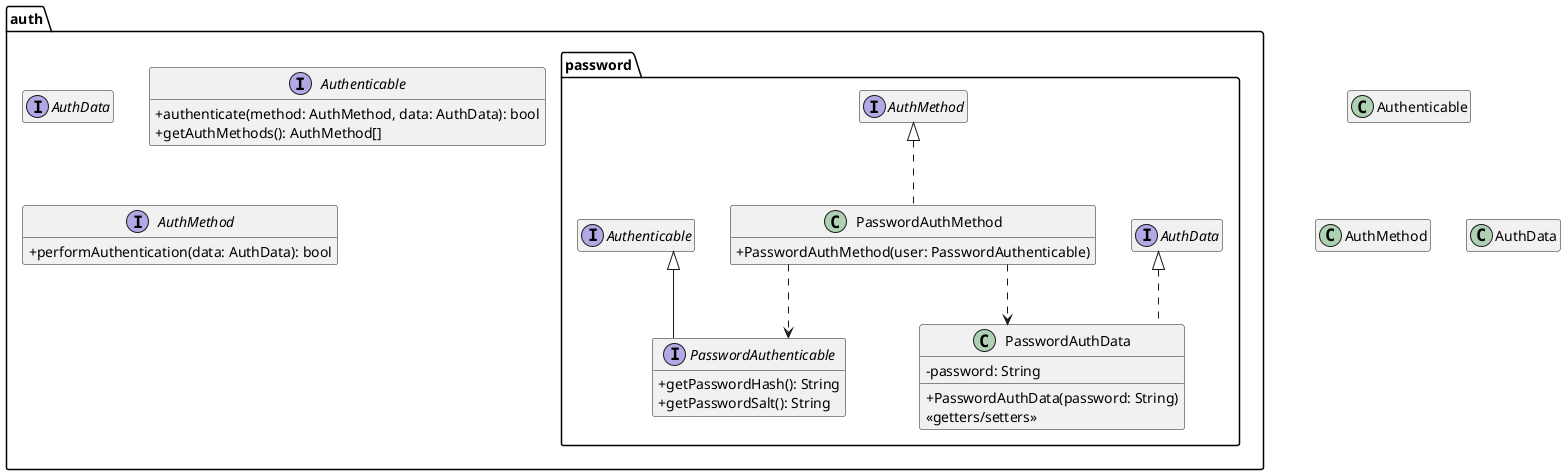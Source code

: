 @startuml

skinparam ClassAttributeIconSize 0
'skinparam groupInheritance 2
skinparam linetype ortho
hide empty members

package auth #FFFFFF {
    interface AuthData {

    }

    interface Authenticable {
        + authenticate(method: AuthMethod, data: AuthData): bool
        + getAuthMethods(): AuthMethod[]
    }

    interface AuthMethod {
        + performAuthentication(data: AuthData): bool
    }

    package password #FFFFFF {
        class PasswordAuthData implements AuthData {
            - password: String
            __
            + PasswordAuthData(password: String)
            <<getters/setters>>
        }

        interface PasswordAuthenticable extends Authenticable {
            + getPasswordHash(): String
            + getPasswordSalt(): String
        }

        class PasswordAuthMethod implements AuthMethod {
            + PasswordAuthMethod(user: PasswordAuthenticable)
        }
    }    

}

Authenticable -[hidden]-> AuthMethod
Authenticable -[hidden]-> AuthData

PasswordAuthMethod ..> PasswordAuthenticable
PasswordAuthMethod ..> PasswordAuthData

@enduml